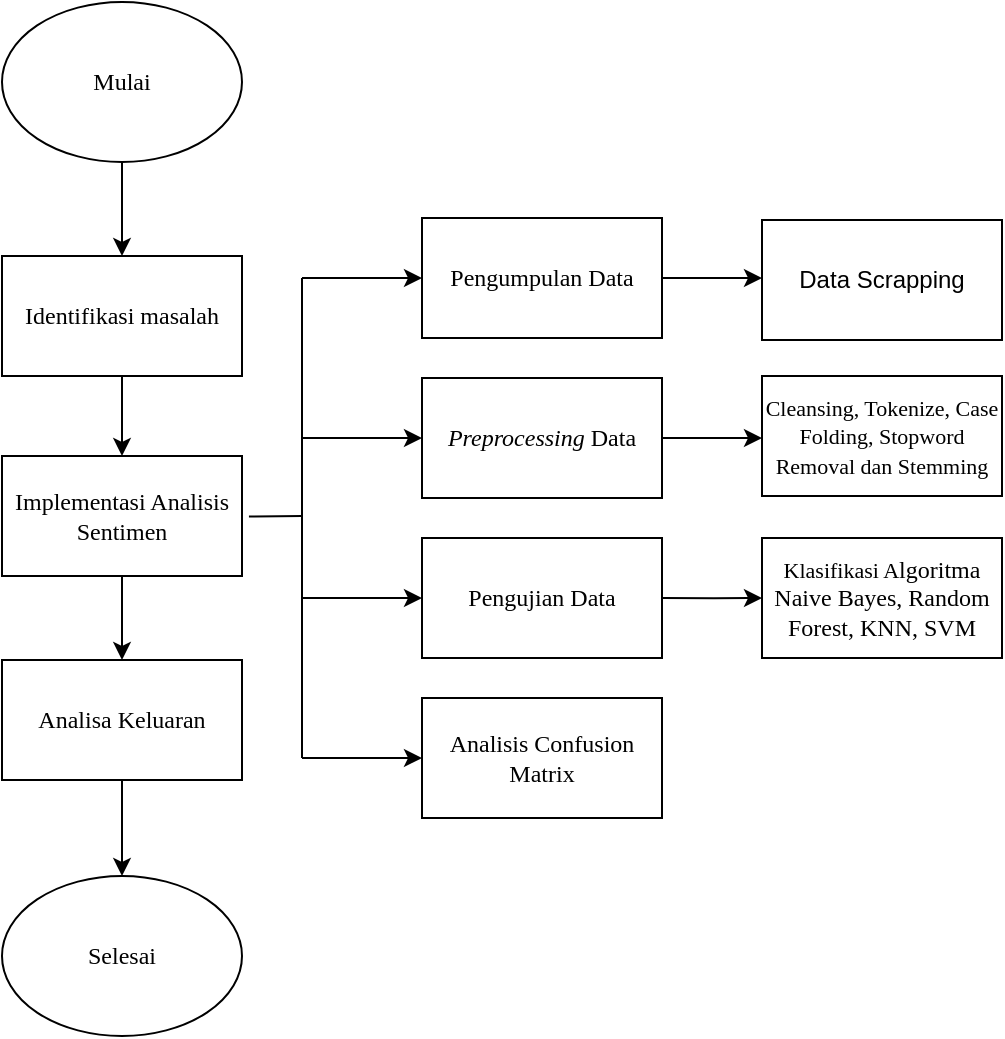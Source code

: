 <mxfile version="26.0.11">
  <diagram id="C5RBs43oDa-KdzZeNtuy" name="Page-1">
    <mxGraphModel dx="934" dy="579" grid="1" gridSize="10" guides="1" tooltips="1" connect="1" arrows="1" fold="1" page="1" pageScale="1" pageWidth="827" pageHeight="1169" math="0" shadow="0">
      <root>
        <mxCell id="WIyWlLk6GJQsqaUBKTNV-0" />
        <mxCell id="WIyWlLk6GJQsqaUBKTNV-1" parent="WIyWlLk6GJQsqaUBKTNV-0" />
        <mxCell id="IbwUssYCDnsw15-QbGzc-6" value="" style="edgeStyle=orthogonalEdgeStyle;rounded=0;orthogonalLoop=1;jettySize=auto;html=1;fontFamily=Times New Roman;" edge="1" parent="WIyWlLk6GJQsqaUBKTNV-1" source="IbwUssYCDnsw15-QbGzc-0" target="IbwUssYCDnsw15-QbGzc-5">
          <mxGeometry relative="1" as="geometry" />
        </mxCell>
        <mxCell id="IbwUssYCDnsw15-QbGzc-0" value="Identifikasi masalah" style="rounded=0;whiteSpace=wrap;html=1;fontFamily=Times New Roman;" vertex="1" parent="WIyWlLk6GJQsqaUBKTNV-1">
          <mxGeometry x="130" y="170" width="120" height="60" as="geometry" />
        </mxCell>
        <mxCell id="IbwUssYCDnsw15-QbGzc-4" value="" style="edgeStyle=orthogonalEdgeStyle;rounded=0;orthogonalLoop=1;jettySize=auto;html=1;fontFamily=Times New Roman;" edge="1" parent="WIyWlLk6GJQsqaUBKTNV-1" source="IbwUssYCDnsw15-QbGzc-3" target="IbwUssYCDnsw15-QbGzc-0">
          <mxGeometry relative="1" as="geometry" />
        </mxCell>
        <mxCell id="IbwUssYCDnsw15-QbGzc-3" value="Mulai" style="ellipse;whiteSpace=wrap;html=1;fontFamily=Times New Roman;" vertex="1" parent="WIyWlLk6GJQsqaUBKTNV-1">
          <mxGeometry x="130" y="43" width="120" height="80" as="geometry" />
        </mxCell>
        <mxCell id="IbwUssYCDnsw15-QbGzc-8" value="" style="edgeStyle=orthogonalEdgeStyle;rounded=0;orthogonalLoop=1;jettySize=auto;html=1;fontFamily=Times New Roman;" edge="1" parent="WIyWlLk6GJQsqaUBKTNV-1" source="IbwUssYCDnsw15-QbGzc-5" target="IbwUssYCDnsw15-QbGzc-7">
          <mxGeometry relative="1" as="geometry" />
        </mxCell>
        <mxCell id="IbwUssYCDnsw15-QbGzc-5" value="Implementasi Analisis Sentimen" style="whiteSpace=wrap;html=1;rounded=0;fontFamily=Times New Roman;" vertex="1" parent="WIyWlLk6GJQsqaUBKTNV-1">
          <mxGeometry x="130" y="270" width="120" height="60" as="geometry" />
        </mxCell>
        <mxCell id="IbwUssYCDnsw15-QbGzc-38" value="" style="edgeStyle=orthogonalEdgeStyle;rounded=0;orthogonalLoop=1;jettySize=auto;html=1;" edge="1" parent="WIyWlLk6GJQsqaUBKTNV-1" source="IbwUssYCDnsw15-QbGzc-7" target="IbwUssYCDnsw15-QbGzc-37">
          <mxGeometry relative="1" as="geometry" />
        </mxCell>
        <mxCell id="IbwUssYCDnsw15-QbGzc-7" value="Analisa Keluaran" style="rounded=0;whiteSpace=wrap;html=1;fontFamily=Times New Roman;" vertex="1" parent="WIyWlLk6GJQsqaUBKTNV-1">
          <mxGeometry x="130" y="372" width="120" height="60" as="geometry" />
        </mxCell>
        <mxCell id="IbwUssYCDnsw15-QbGzc-17" value="" style="edgeStyle=orthogonalEdgeStyle;rounded=0;orthogonalLoop=1;jettySize=auto;html=1;fontFamily=Times New Roman;" edge="1" parent="WIyWlLk6GJQsqaUBKTNV-1" source="IbwUssYCDnsw15-QbGzc-9">
          <mxGeometry relative="1" as="geometry">
            <mxPoint x="510" y="181" as="targetPoint" />
          </mxGeometry>
        </mxCell>
        <mxCell id="IbwUssYCDnsw15-QbGzc-9" value="Pengumpulan Data" style="whiteSpace=wrap;html=1;rounded=0;fontFamily=Times New Roman;" vertex="1" parent="WIyWlLk6GJQsqaUBKTNV-1">
          <mxGeometry x="340" y="151" width="120" height="60" as="geometry" />
        </mxCell>
        <mxCell id="IbwUssYCDnsw15-QbGzc-13" value="" style="endArrow=none;html=1;rounded=0;fontFamily=Times New Roman;" edge="1" parent="WIyWlLk6GJQsqaUBKTNV-1">
          <mxGeometry width="50" height="50" relative="1" as="geometry">
            <mxPoint x="280" y="421" as="sourcePoint" />
            <mxPoint x="280" y="181" as="targetPoint" />
          </mxGeometry>
        </mxCell>
        <mxCell id="IbwUssYCDnsw15-QbGzc-14" value="" style="endArrow=none;html=1;rounded=0;exitX=1.029;exitY=0.505;exitDx=0;exitDy=0;exitPerimeter=0;fontFamily=Times New Roman;" edge="1" parent="WIyWlLk6GJQsqaUBKTNV-1" source="IbwUssYCDnsw15-QbGzc-5">
          <mxGeometry width="50" height="50" relative="1" as="geometry">
            <mxPoint x="330" y="440" as="sourcePoint" />
            <mxPoint x="280" y="300" as="targetPoint" />
          </mxGeometry>
        </mxCell>
        <mxCell id="IbwUssYCDnsw15-QbGzc-15" value="" style="endArrow=classic;html=1;rounded=0;entryX=0;entryY=0.5;entryDx=0;entryDy=0;fontFamily=Times New Roman;" edge="1" parent="WIyWlLk6GJQsqaUBKTNV-1" target="IbwUssYCDnsw15-QbGzc-9">
          <mxGeometry width="50" height="50" relative="1" as="geometry">
            <mxPoint x="280" y="181" as="sourcePoint" />
            <mxPoint x="280" y="171" as="targetPoint" />
          </mxGeometry>
        </mxCell>
        <mxCell id="IbwUssYCDnsw15-QbGzc-16" value="Data Scrapping" style="whiteSpace=wrap;html=1;rounded=0;" vertex="1" parent="WIyWlLk6GJQsqaUBKTNV-1">
          <mxGeometry x="510" y="152" width="120" height="60" as="geometry" />
        </mxCell>
        <mxCell id="IbwUssYCDnsw15-QbGzc-21" value="&lt;i&gt;Preprocessing&lt;/i&gt; Data" style="rounded=0;whiteSpace=wrap;html=1;fontFamily=Times New Roman;" vertex="1" parent="WIyWlLk6GJQsqaUBKTNV-1">
          <mxGeometry x="340" y="231" width="120" height="60" as="geometry" />
        </mxCell>
        <mxCell id="IbwUssYCDnsw15-QbGzc-22" value="" style="endArrow=classic;html=1;rounded=0;entryX=0;entryY=0.5;entryDx=0;entryDy=0;fontFamily=Times New Roman;" edge="1" parent="WIyWlLk6GJQsqaUBKTNV-1" target="IbwUssYCDnsw15-QbGzc-21">
          <mxGeometry width="50" height="50" relative="1" as="geometry">
            <mxPoint x="280" y="261" as="sourcePoint" />
            <mxPoint x="400" y="271" as="targetPoint" />
          </mxGeometry>
        </mxCell>
        <mxCell id="IbwUssYCDnsw15-QbGzc-25" value="" style="edgeStyle=orthogonalEdgeStyle;rounded=0;orthogonalLoop=1;jettySize=auto;html=1;exitX=1;exitY=0.5;exitDx=0;exitDy=0;entryX=0;entryY=0.5;entryDx=0;entryDy=0;fontFamily=Times New Roman;" edge="1" parent="WIyWlLk6GJQsqaUBKTNV-1" source="IbwUssYCDnsw15-QbGzc-21">
          <mxGeometry relative="1" as="geometry">
            <mxPoint x="470" y="191" as="sourcePoint" />
            <mxPoint x="510" y="261" as="targetPoint" />
          </mxGeometry>
        </mxCell>
        <mxCell id="IbwUssYCDnsw15-QbGzc-26" value="&lt;font face=&quot;Times New Roman&quot; style=&quot;font-size: 11px;&quot;&gt;Cleansing, Tokenize, Case Folding,&amp;nbsp;Stopword Removal dan Stemming&lt;/font&gt;" style="whiteSpace=wrap;html=1;rounded=0;" vertex="1" parent="WIyWlLk6GJQsqaUBKTNV-1">
          <mxGeometry x="510" y="230" width="120" height="60" as="geometry" />
        </mxCell>
        <mxCell id="IbwUssYCDnsw15-QbGzc-27" value="Pengujian&amp;nbsp;Data" style="rounded=0;whiteSpace=wrap;html=1;fontFamily=Times New Roman;" vertex="1" parent="WIyWlLk6GJQsqaUBKTNV-1">
          <mxGeometry x="340" y="311" width="120" height="60" as="geometry" />
        </mxCell>
        <mxCell id="IbwUssYCDnsw15-QbGzc-28" value="" style="endArrow=classic;html=1;rounded=0;entryX=0;entryY=0.5;entryDx=0;entryDy=0;fontFamily=Times New Roman;" edge="1" parent="WIyWlLk6GJQsqaUBKTNV-1" target="IbwUssYCDnsw15-QbGzc-27">
          <mxGeometry width="50" height="50" relative="1" as="geometry">
            <mxPoint x="280" y="341" as="sourcePoint" />
            <mxPoint x="340" y="352" as="targetPoint" />
          </mxGeometry>
        </mxCell>
        <mxCell id="IbwUssYCDnsw15-QbGzc-29" value="" style="edgeStyle=orthogonalEdgeStyle;rounded=0;orthogonalLoop=1;jettySize=auto;html=1;fontFamily=Times New Roman;entryX=0;entryY=0.5;entryDx=0;entryDy=0;exitX=0.993;exitY=0.501;exitDx=0;exitDy=0;exitPerimeter=0;" edge="1" parent="WIyWlLk6GJQsqaUBKTNV-1" target="IbwUssYCDnsw15-QbGzc-30">
          <mxGeometry relative="1" as="geometry">
            <mxPoint x="460.16" y="341.06" as="sourcePoint" />
            <mxPoint x="511" y="341" as="targetPoint" />
            <Array as="points">
              <mxPoint x="486" y="341" />
            </Array>
          </mxGeometry>
        </mxCell>
        <mxCell id="IbwUssYCDnsw15-QbGzc-30" value="&lt;font face=&quot;Times New Roman&quot; style=&quot;font-size: 11px;&quot;&gt;Klasifikasi A&lt;/font&gt;&lt;font face=&quot;Times New Roman&quot;&gt;lgoritma&lt;/font&gt; &lt;font style=&quot;&quot; face=&quot;Times New Roman&quot;&gt;Naive Bayes, Random Forest, KNN, SVM&lt;/font&gt;" style="whiteSpace=wrap;html=1;rounded=0;" vertex="1" parent="WIyWlLk6GJQsqaUBKTNV-1">
          <mxGeometry x="510" y="311" width="120" height="60" as="geometry" />
        </mxCell>
        <mxCell id="IbwUssYCDnsw15-QbGzc-31" value="Analisis Confusion Matrix" style="rounded=0;whiteSpace=wrap;html=1;fontFamily=Times New Roman;" vertex="1" parent="WIyWlLk6GJQsqaUBKTNV-1">
          <mxGeometry x="340" y="391" width="120" height="60" as="geometry" />
        </mxCell>
        <mxCell id="IbwUssYCDnsw15-QbGzc-32" value="" style="endArrow=classic;html=1;rounded=0;entryX=0;entryY=0.5;entryDx=0;entryDy=0;fontFamily=Times New Roman;" edge="1" parent="WIyWlLk6GJQsqaUBKTNV-1" target="IbwUssYCDnsw15-QbGzc-31">
          <mxGeometry width="50" height="50" relative="1" as="geometry">
            <mxPoint x="280" y="421" as="sourcePoint" />
            <mxPoint x="350" y="371" as="targetPoint" />
          </mxGeometry>
        </mxCell>
        <mxCell id="IbwUssYCDnsw15-QbGzc-37" value="Selesai" style="ellipse;whiteSpace=wrap;html=1;fontFamily=Times New Roman;rounded=0;" vertex="1" parent="WIyWlLk6GJQsqaUBKTNV-1">
          <mxGeometry x="130" y="480" width="120" height="80" as="geometry" />
        </mxCell>
      </root>
    </mxGraphModel>
  </diagram>
</mxfile>
